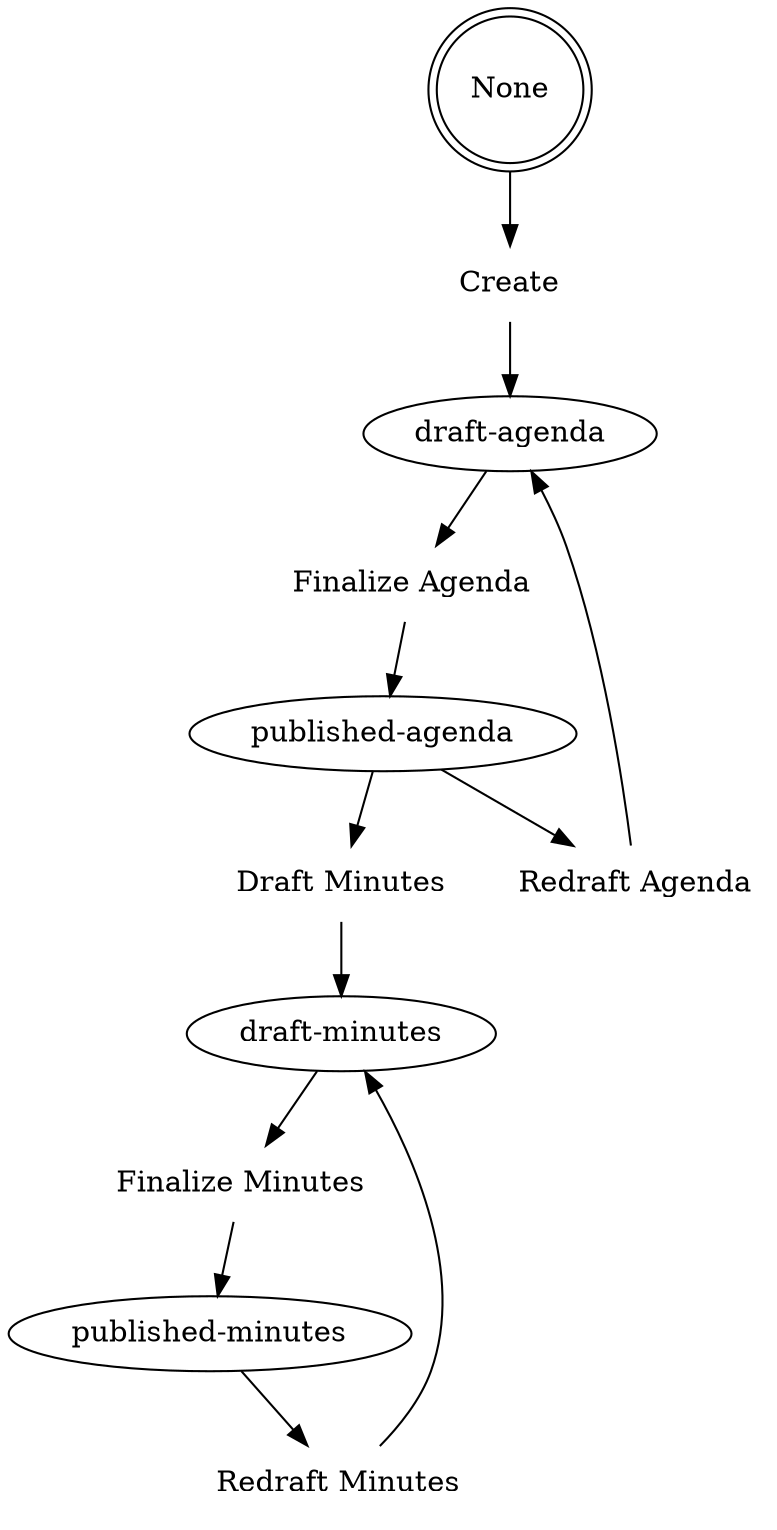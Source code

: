digraph g {
None [shape=doublecircle]
t1 [shape=none, label="Create"]
"None" -> t1 -> "draft-agenda"
t2 [shape=none, label="Finalize Agenda"]
"draft-agenda" -> t2 -> "published-agenda"
t3 [shape=none, label="Draft Minutes"]
"published-agenda" -> t3 -> "draft-minutes"
t4 [shape=none, label="Redraft Agenda"]
"published-agenda" -> t4 -> "draft-agenda"
t5 [shape=none, label="Finalize Minutes"]
"draft-minutes" -> t5 -> "published-minutes"
t6 [shape=none, label="Redraft Minutes"]
"published-minutes" -> t6 -> "draft-minutes"
}